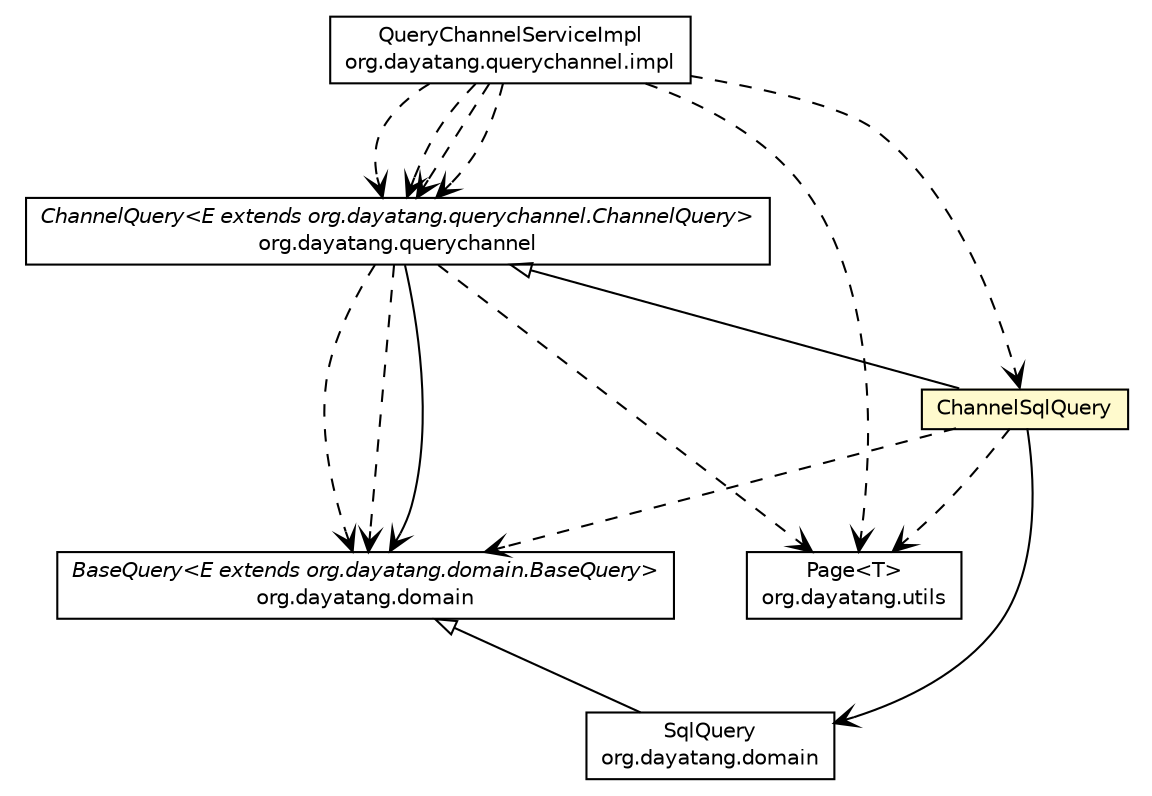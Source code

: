 #!/usr/local/bin/dot
#
# Class diagram 
# Generated by UMLGraph version R5_6_6-8-g8d7759 (http://www.umlgraph.org/)
#

digraph G {
	edge [fontname="Helvetica",fontsize=10,labelfontname="Helvetica",labelfontsize=10];
	node [fontname="Helvetica",fontsize=10,shape=plaintext];
	nodesep=0.25;
	ranksep=0.5;
	// org.dayatang.utils.Page<T>
	c29117 [label=<<table title="org.dayatang.utils.Page" border="0" cellborder="1" cellspacing="0" cellpadding="2" port="p" href="../../utils/Page.html">
		<tr><td><table border="0" cellspacing="0" cellpadding="1">
<tr><td align="center" balign="center"> Page&lt;T&gt; </td></tr>
<tr><td align="center" balign="center"> org.dayatang.utils </td></tr>
		</table></td></tr>
		</table>>, URL="../../utils/Page.html", fontname="Helvetica", fontcolor="black", fontsize=10.0];
	// org.dayatang.domain.SqlQuery
	c29132 [label=<<table title="org.dayatang.domain.SqlQuery" border="0" cellborder="1" cellspacing="0" cellpadding="2" port="p" href="../../domain/SqlQuery.html">
		<tr><td><table border="0" cellspacing="0" cellpadding="1">
<tr><td align="center" balign="center"> SqlQuery </td></tr>
<tr><td align="center" balign="center"> org.dayatang.domain </td></tr>
		</table></td></tr>
		</table>>, URL="../../domain/SqlQuery.html", fontname="Helvetica", fontcolor="black", fontsize=10.0];
	// org.dayatang.domain.BaseQuery<E extends org.dayatang.domain.BaseQuery>
	c29153 [label=<<table title="org.dayatang.domain.BaseQuery" border="0" cellborder="1" cellspacing="0" cellpadding="2" port="p" href="../../domain/BaseQuery.html">
		<tr><td><table border="0" cellspacing="0" cellpadding="1">
<tr><td align="center" balign="center"><font face="Helvetica-Oblique"> BaseQuery&lt;E extends org.dayatang.domain.BaseQuery&gt; </font></td></tr>
<tr><td align="center" balign="center"> org.dayatang.domain </td></tr>
		</table></td></tr>
		</table>>, URL="../../domain/BaseQuery.html", fontname="Helvetica", fontcolor="black", fontsize=10.0];
	// org.dayatang.querychannel.ChannelQuery<E extends org.dayatang.querychannel.ChannelQuery>
	c29311 [label=<<table title="org.dayatang.querychannel.ChannelQuery" border="0" cellborder="1" cellspacing="0" cellpadding="2" port="p" href="../ChannelQuery.html">
		<tr><td><table border="0" cellspacing="0" cellpadding="1">
<tr><td align="center" balign="center"><font face="Helvetica-Oblique"> ChannelQuery&lt;E extends org.dayatang.querychannel.ChannelQuery&gt; </font></td></tr>
<tr><td align="center" balign="center"> org.dayatang.querychannel </td></tr>
		</table></td></tr>
		</table>>, URL="../ChannelQuery.html", fontname="Helvetica", fontcolor="black", fontsize=10.0];
	// org.dayatang.querychannel.impl.QueryChannelServiceImpl
	c29312 [label=<<table title="org.dayatang.querychannel.impl.QueryChannelServiceImpl" border="0" cellborder="1" cellspacing="0" cellpadding="2" port="p" href="../impl/QueryChannelServiceImpl.html">
		<tr><td><table border="0" cellspacing="0" cellpadding="1">
<tr><td align="center" balign="center"> QueryChannelServiceImpl </td></tr>
<tr><td align="center" balign="center"> org.dayatang.querychannel.impl </td></tr>
		</table></td></tr>
		</table>>, URL="../impl/QueryChannelServiceImpl.html", fontname="Helvetica", fontcolor="black", fontsize=10.0];
	// org.dayatang.querychannel.query.ChannelSqlQuery
	c29313 [label=<<table title="org.dayatang.querychannel.query.ChannelSqlQuery" border="0" cellborder="1" cellspacing="0" cellpadding="2" port="p" bgcolor="lemonChiffon" href="./ChannelSqlQuery.html">
		<tr><td><table border="0" cellspacing="0" cellpadding="1">
<tr><td align="center" balign="center"> ChannelSqlQuery </td></tr>
		</table></td></tr>
		</table>>, URL="./ChannelSqlQuery.html", fontname="Helvetica", fontcolor="black", fontsize=10.0];
	//org.dayatang.domain.SqlQuery extends org.dayatang.domain.BaseQuery<org.dayatang.domain.SqlQuery>
	c29153:p -> c29132:p [dir=back,arrowtail=empty];
	//org.dayatang.querychannel.query.ChannelSqlQuery extends org.dayatang.querychannel.ChannelQuery<org.dayatang.querychannel.query.ChannelSqlQuery>
	c29311:p -> c29313:p [dir=back,arrowtail=empty];
	// org.dayatang.querychannel.ChannelQuery<E extends org.dayatang.querychannel.ChannelQuery> NAVASSOC org.dayatang.domain.BaseQuery<E extends org.dayatang.domain.BaseQuery>
	c29311:p -> c29153:p [taillabel="", label=" "headlabel="", fontname="Helvetica", fontcolor="black", fontsize=10.0, color="black", arrowhead=open];
	// org.dayatang.querychannel.query.ChannelSqlQuery NAVASSOC org.dayatang.domain.SqlQuery
	c29313:p -> c29132:p [taillabel="", label=" "headlabel="", fontname="Helvetica", fontcolor="black", fontsize=10.0, color="black", arrowhead=open];
	// org.dayatang.querychannel.ChannelQuery<E extends org.dayatang.querychannel.ChannelQuery> DEPEND org.dayatang.domain.BaseQuery<E extends org.dayatang.domain.BaseQuery>
	c29311:p -> c29153:p [taillabel="", label=" "headlabel="", fontname="Helvetica", fontcolor="black", fontsize=10.0, color="black", arrowhead=open, style=dashed];
	// org.dayatang.querychannel.ChannelQuery<E extends org.dayatang.querychannel.ChannelQuery> DEPEND org.dayatang.utils.Page<T>
	c29311:p -> c29117:p [taillabel="", label=" "headlabel="", fontname="Helvetica", fontcolor="black", fontsize=10.0, color="black", arrowhead=open, style=dashed];
	// org.dayatang.querychannel.ChannelQuery<E extends org.dayatang.querychannel.ChannelQuery> DEPEND org.dayatang.domain.BaseQuery<E extends org.dayatang.domain.BaseQuery>
	c29311:p -> c29153:p [taillabel="", label=" "headlabel="", fontname="Helvetica", fontcolor="black", fontsize=10.0, color="black", arrowhead=open, style=dashed];
	// org.dayatang.querychannel.impl.QueryChannelServiceImpl DEPEND org.dayatang.querychannel.ChannelQuery<E extends org.dayatang.querychannel.ChannelQuery>
	c29312:p -> c29311:p [taillabel="", label=" "headlabel="", fontname="Helvetica", fontcolor="black", fontsize=10.0, color="black", arrowhead=open, style=dashed];
	// org.dayatang.querychannel.impl.QueryChannelServiceImpl DEPEND org.dayatang.querychannel.ChannelQuery<E extends org.dayatang.querychannel.ChannelQuery>
	c29312:p -> c29311:p [taillabel="", label=" "headlabel="", fontname="Helvetica", fontcolor="black", fontsize=10.0, color="black", arrowhead=open, style=dashed];
	// org.dayatang.querychannel.impl.QueryChannelServiceImpl DEPEND org.dayatang.querychannel.query.ChannelSqlQuery
	c29312:p -> c29313:p [taillabel="", label=" "headlabel="", fontname="Helvetica", fontcolor="black", fontsize=10.0, color="black", arrowhead=open, style=dashed];
	// org.dayatang.querychannel.impl.QueryChannelServiceImpl DEPEND org.dayatang.utils.Page<T>
	c29312:p -> c29117:p [taillabel="", label=" "headlabel="", fontname="Helvetica", fontcolor="black", fontsize=10.0, color="black", arrowhead=open, style=dashed];
	// org.dayatang.querychannel.impl.QueryChannelServiceImpl DEPEND org.dayatang.querychannel.ChannelQuery<E extends org.dayatang.querychannel.ChannelQuery>
	c29312:p -> c29311:p [taillabel="", label=" "headlabel="", fontname="Helvetica", fontcolor="black", fontsize=10.0, color="black", arrowhead=open, style=dashed];
	// org.dayatang.querychannel.impl.QueryChannelServiceImpl DEPEND org.dayatang.querychannel.ChannelQuery<E extends org.dayatang.querychannel.ChannelQuery>
	c29312:p -> c29311:p [taillabel="", label=" "headlabel="", fontname="Helvetica", fontcolor="black", fontsize=10.0, color="black", arrowhead=open, style=dashed];
	// org.dayatang.querychannel.query.ChannelSqlQuery DEPEND org.dayatang.domain.BaseQuery<E extends org.dayatang.domain.BaseQuery>
	c29313:p -> c29153:p [taillabel="", label=" "headlabel="", fontname="Helvetica", fontcolor="black", fontsize=10.0, color="black", arrowhead=open, style=dashed];
	// org.dayatang.querychannel.query.ChannelSqlQuery DEPEND org.dayatang.utils.Page<T>
	c29313:p -> c29117:p [taillabel="", label=" "headlabel="", fontname="Helvetica", fontcolor="black", fontsize=10.0, color="black", arrowhead=open, style=dashed];
}

